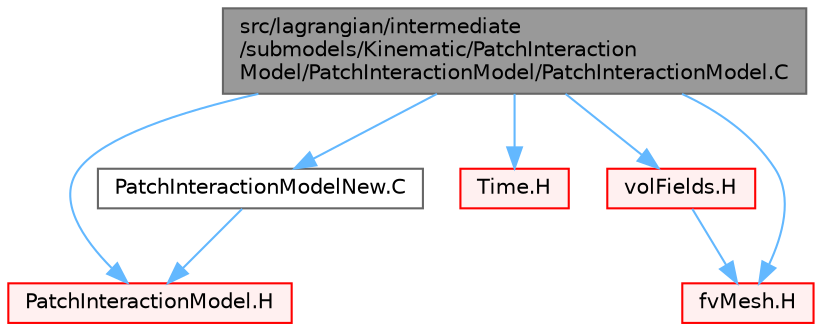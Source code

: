 digraph "src/lagrangian/intermediate/submodels/Kinematic/PatchInteractionModel/PatchInteractionModel/PatchInteractionModel.C"
{
 // LATEX_PDF_SIZE
  bgcolor="transparent";
  edge [fontname=Helvetica,fontsize=10,labelfontname=Helvetica,labelfontsize=10];
  node [fontname=Helvetica,fontsize=10,shape=box,height=0.2,width=0.4];
  Node1 [id="Node000001",label="src/lagrangian/intermediate\l/submodels/Kinematic/PatchInteraction\lModel/PatchInteractionModel/PatchInteractionModel.C",height=0.2,width=0.4,color="gray40", fillcolor="grey60", style="filled", fontcolor="black",tooltip=" "];
  Node1 -> Node2 [id="edge1_Node000001_Node000002",color="steelblue1",style="solid",tooltip=" "];
  Node2 [id="Node000002",label="PatchInteractionModel.H",height=0.2,width=0.4,color="red", fillcolor="#FFF0F0", style="filled",URL="$PatchInteractionModel_8H.html",tooltip=" "];
  Node1 -> Node324 [id="edge2_Node000001_Node000324",color="steelblue1",style="solid",tooltip=" "];
  Node324 [id="Node000324",label="fvMesh.H",height=0.2,width=0.4,color="red", fillcolor="#FFF0F0", style="filled",URL="$fvMesh_8H.html",tooltip=" "];
  Node1 -> Node373 [id="edge3_Node000001_Node000373",color="steelblue1",style="solid",tooltip=" "];
  Node373 [id="Node000373",label="Time.H",height=0.2,width=0.4,color="red", fillcolor="#FFF0F0", style="filled",URL="$Time_8H.html",tooltip=" "];
  Node1 -> Node400 [id="edge4_Node000001_Node000400",color="steelblue1",style="solid",tooltip=" "];
  Node400 [id="Node000400",label="volFields.H",height=0.2,width=0.4,color="red", fillcolor="#FFF0F0", style="filled",URL="$volFields_8H.html",tooltip=" "];
  Node400 -> Node324 [id="edge5_Node000400_Node000324",color="steelblue1",style="solid",tooltip=" "];
  Node1 -> Node437 [id="edge6_Node000001_Node000437",color="steelblue1",style="solid",tooltip=" "];
  Node437 [id="Node000437",label="PatchInteractionModelNew.C",height=0.2,width=0.4,color="grey40", fillcolor="white", style="filled",URL="$PatchInteractionModelNew_8C.html",tooltip=" "];
  Node437 -> Node2 [id="edge7_Node000437_Node000002",color="steelblue1",style="solid",tooltip=" "];
}
